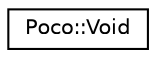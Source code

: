 digraph "Graphical Class Hierarchy"
{
 // LATEX_PDF_SIZE
  edge [fontname="Helvetica",fontsize="10",labelfontname="Helvetica",labelfontsize="10"];
  node [fontname="Helvetica",fontsize="10",shape=record];
  rankdir="LR";
  Node0 [label="Poco::Void",height=0.2,width=0.4,color="black", fillcolor="white", style="filled",URL="$classPoco_1_1Void.html",tooltip=" "];
}
